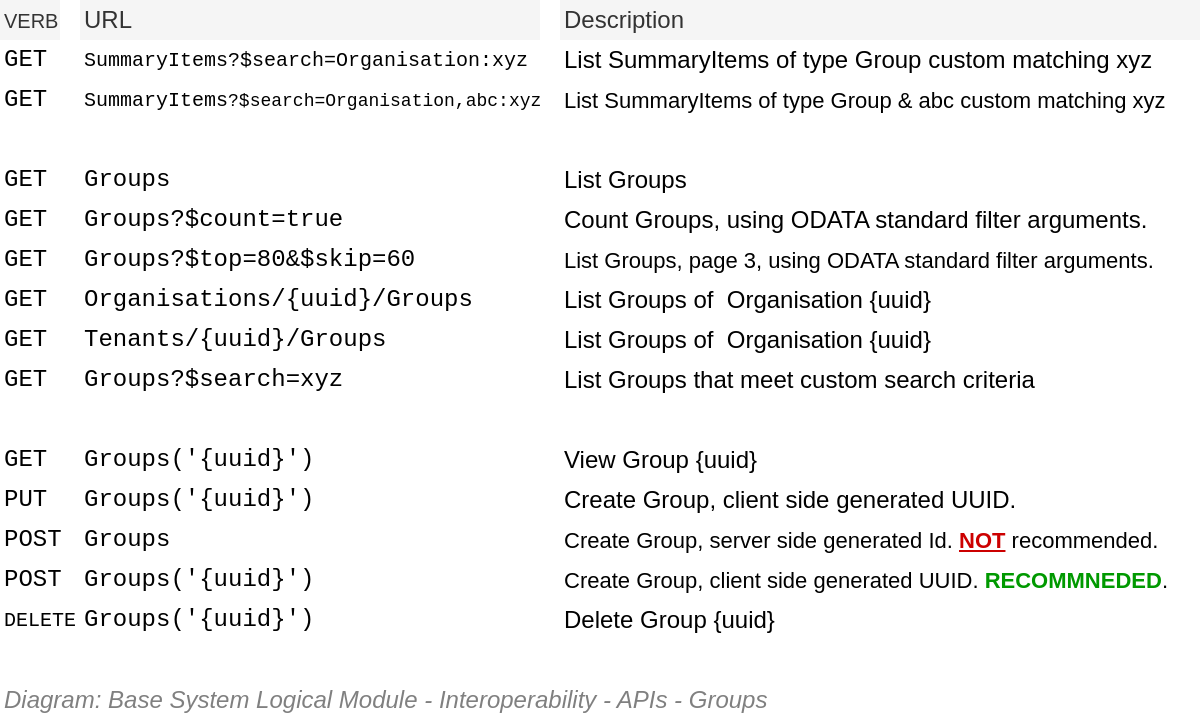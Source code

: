 <mxfile compressed="false" version="18.0.8" type="google">
  <diagram name="Integration/System Logical Module/API/Resource URLs/Groups" id="b9c_2zbqip0hd2yTchfW">
    <mxGraphModel grid="1" page="1" gridSize="10" guides="1" tooltips="1" connect="1" arrows="1" fold="1" pageScale="1" pageWidth="850" pageHeight="1100" math="0" shadow="0">
      <root>
        <mxCell id="oDPe8HKDk9eNYHxUE_Uw-0" />
        <mxCell id="oDPe8HKDk9eNYHxUE_Uw-1" value="Diagram" parent="oDPe8HKDk9eNYHxUE_Uw-0" />
        <mxCell id="oDPe8HKDk9eNYHxUE_Uw-36" value="Organisations/{uuid}/Groups" style="text;html=1;strokeColor=none;fillColor=none;align=left;verticalAlign=middle;whiteSpace=wrap;rounded=0;dashed=1;fontSize=12;fontFamily=Courier New;" vertex="1" parent="oDPe8HKDk9eNYHxUE_Uw-1">
          <mxGeometry x="160" y="340" width="200" height="20" as="geometry" />
        </mxCell>
        <mxCell id="oDPe8HKDk9eNYHxUE_Uw-37" value="List Groups of&amp;nbsp; Organisation {uuid}&amp;nbsp;" style="text;html=1;strokeColor=none;fillColor=none;align=left;verticalAlign=middle;whiteSpace=wrap;rounded=0;dashed=1;fontFamily=Helvetica;fontSize=12;" vertex="1" parent="oDPe8HKDk9eNYHxUE_Uw-1">
          <mxGeometry x="400" y="340" width="320" height="20" as="geometry" />
        </mxCell>
        <mxCell id="oDPe8HKDk9eNYHxUE_Uw-38" value="List Groups" style="text;html=1;strokeColor=none;fillColor=none;align=left;verticalAlign=middle;whiteSpace=wrap;rounded=0;dashed=1;fontFamily=Helvetica;fontSize=12;" vertex="1" parent="oDPe8HKDk9eNYHxUE_Uw-1">
          <mxGeometry x="400" y="280" width="320" height="20" as="geometry" />
        </mxCell>
        <mxCell id="oDPe8HKDk9eNYHxUE_Uw-39" value="Groups" style="text;html=1;strokeColor=none;fillColor=none;align=left;verticalAlign=middle;whiteSpace=wrap;rounded=0;dashed=1;fontSize=12;fontFamily=Courier New;" vertex="1" parent="oDPe8HKDk9eNYHxUE_Uw-1">
          <mxGeometry x="160" y="280" width="200" height="20" as="geometry" />
        </mxCell>
        <mxCell id="oDPe8HKDk9eNYHxUE_Uw-40" value="Groups(&#39;{uuid}&#39;)" style="text;html=1;strokeColor=none;fillColor=none;align=left;verticalAlign=middle;whiteSpace=wrap;rounded=0;dashed=1;fontSize=12;fontFamily=Courier New;" vertex="1" parent="oDPe8HKDk9eNYHxUE_Uw-1">
          <mxGeometry x="160" y="420" width="200" height="20" as="geometry" />
        </mxCell>
        <mxCell id="oDPe8HKDk9eNYHxUE_Uw-41" value="View Group {uuid}" style="text;html=1;strokeColor=none;fillColor=none;align=left;verticalAlign=middle;whiteSpace=wrap;rounded=0;dashed=1;fontFamily=Helvetica;fontSize=12;" vertex="1" parent="oDPe8HKDk9eNYHxUE_Uw-1">
          <mxGeometry x="400" y="420" width="320" height="20" as="geometry" />
        </mxCell>
        <mxCell id="oDPe8HKDk9eNYHxUE_Uw-42" value="Tenants/{uuid}/Groups" style="text;html=1;strokeColor=none;fillColor=none;align=left;verticalAlign=middle;whiteSpace=wrap;rounded=0;dashed=1;fontSize=12;fontFamily=Courier New;" vertex="1" parent="oDPe8HKDk9eNYHxUE_Uw-1">
          <mxGeometry x="160" y="360" width="200" height="20" as="geometry" />
        </mxCell>
        <mxCell id="oDPe8HKDk9eNYHxUE_Uw-43" value="List Groups of&amp;nbsp; Organisation {uuid}&amp;nbsp;" style="text;html=1;strokeColor=none;fillColor=none;align=left;verticalAlign=middle;whiteSpace=wrap;rounded=0;dashed=1;fontFamily=Helvetica;fontSize=12;" vertex="1" parent="oDPe8HKDk9eNYHxUE_Uw-1">
          <mxGeometry x="400" y="360" width="320" height="20" as="geometry" />
        </mxCell>
        <mxCell id="oDPe8HKDk9eNYHxUE_Uw-44" value="GET" style="text;html=1;strokeColor=none;fillColor=none;align=left;verticalAlign=middle;whiteSpace=wrap;rounded=0;dashed=1;fontSize=12;fontFamily=Courier New;" vertex="1" parent="oDPe8HKDk9eNYHxUE_Uw-1">
          <mxGeometry x="120" y="280" width="40" height="20" as="geometry" />
        </mxCell>
        <mxCell id="oDPe8HKDk9eNYHxUE_Uw-45" value="GET" style="text;html=1;strokeColor=none;fillColor=none;align=left;verticalAlign=middle;whiteSpace=wrap;rounded=0;dashed=1;fontSize=12;fontFamily=Courier New;" vertex="1" parent="oDPe8HKDk9eNYHxUE_Uw-1">
          <mxGeometry x="120" y="340" width="40" height="20" as="geometry" />
        </mxCell>
        <mxCell id="oDPe8HKDk9eNYHxUE_Uw-46" value="GET" style="text;html=1;strokeColor=none;fillColor=none;align=left;verticalAlign=middle;whiteSpace=wrap;rounded=0;dashed=1;fontSize=12;fontFamily=Courier New;" vertex="1" parent="oDPe8HKDk9eNYHxUE_Uw-1">
          <mxGeometry x="120" y="360" width="40" height="20" as="geometry" />
        </mxCell>
        <mxCell id="oDPe8HKDk9eNYHxUE_Uw-47" value="GET" style="text;html=1;strokeColor=none;fillColor=none;align=left;verticalAlign=middle;whiteSpace=wrap;rounded=0;dashed=1;fontSize=12;fontFamily=Courier New;" vertex="1" parent="oDPe8HKDk9eNYHxUE_Uw-1">
          <mxGeometry x="120" y="420" width="40" height="20" as="geometry" />
        </mxCell>
        <mxCell id="oDPe8HKDk9eNYHxUE_Uw-48" value="POST" style="text;html=1;strokeColor=none;fillColor=none;align=left;verticalAlign=middle;whiteSpace=wrap;rounded=0;dashed=1;fontSize=12;fontFamily=Courier New;" vertex="1" parent="oDPe8HKDk9eNYHxUE_Uw-1">
          <mxGeometry x="120" y="460" width="40" height="20" as="geometry" />
        </mxCell>
        <mxCell id="oDPe8HKDk9eNYHxUE_Uw-49" value="Groups" style="text;html=1;strokeColor=none;fillColor=none;align=left;verticalAlign=middle;whiteSpace=wrap;rounded=0;dashed=1;fontSize=12;fontFamily=Courier New;" vertex="1" parent="oDPe8HKDk9eNYHxUE_Uw-1">
          <mxGeometry x="160" y="460" width="200" height="20" as="geometry" />
        </mxCell>
        <mxCell id="oDPe8HKDk9eNYHxUE_Uw-50" value="POST" style="text;html=1;strokeColor=none;fillColor=none;align=left;verticalAlign=middle;whiteSpace=wrap;rounded=0;dashed=1;fontSize=12;fontFamily=Courier New;" vertex="1" parent="oDPe8HKDk9eNYHxUE_Uw-1">
          <mxGeometry x="120" y="480" width="40" height="20" as="geometry" />
        </mxCell>
        <mxCell id="oDPe8HKDk9eNYHxUE_Uw-51" value="Groups(&#39;{uuid}&#39;)" style="text;html=1;strokeColor=none;fillColor=none;align=left;verticalAlign=middle;whiteSpace=wrap;rounded=0;dashed=1;fontSize=12;fontFamily=Courier New;" vertex="1" parent="oDPe8HKDk9eNYHxUE_Uw-1">
          <mxGeometry x="160" y="480" width="200" height="20" as="geometry" />
        </mxCell>
        <mxCell id="oDPe8HKDk9eNYHxUE_Uw-52" value="&lt;font style=&quot;font-size: 11px&quot;&gt;Create Group, server side generated Id. &lt;b&gt;&lt;font color=&quot;#cc0000&quot; style=&quot;font-size: 11px&quot;&gt;&lt;u&gt;NOT&lt;/u&gt;&lt;/font&gt; &lt;/b&gt;recommended.&lt;/font&gt;" style="text;html=1;strokeColor=none;fillColor=none;align=left;verticalAlign=middle;whiteSpace=wrap;rounded=0;dashed=1;fontFamily=Helvetica;fontSize=12;" vertex="1" parent="oDPe8HKDk9eNYHxUE_Uw-1">
          <mxGeometry x="400" y="460" width="320" height="20" as="geometry" />
        </mxCell>
        <mxCell id="oDPe8HKDk9eNYHxUE_Uw-53" value="&lt;font style=&quot;font-size: 11px&quot;&gt;Create Group, client side generated UUID. &lt;b&gt;&lt;font color=&quot;#009900&quot; style=&quot;font-size: 11px&quot;&gt;RECOMMNEDED&lt;/font&gt;&lt;/b&gt;.&lt;/font&gt;" style="text;html=1;strokeColor=none;fillColor=none;align=left;verticalAlign=middle;whiteSpace=wrap;rounded=0;dashed=1;fontFamily=Helvetica;fontSize=12;" vertex="1" parent="oDPe8HKDk9eNYHxUE_Uw-1">
          <mxGeometry x="400" y="480" width="320" height="20" as="geometry" />
        </mxCell>
        <mxCell id="oDPe8HKDk9eNYHxUE_Uw-54" value="PUT" style="text;html=1;strokeColor=none;fillColor=none;align=left;verticalAlign=middle;whiteSpace=wrap;rounded=0;dashed=1;fontSize=12;fontFamily=Courier New;" vertex="1" parent="oDPe8HKDk9eNYHxUE_Uw-1">
          <mxGeometry x="120" y="440" width="40" height="20" as="geometry" />
        </mxCell>
        <mxCell id="oDPe8HKDk9eNYHxUE_Uw-55" value="Groups(&#39;{uuid}&#39;)" style="text;html=1;strokeColor=none;fillColor=none;align=left;verticalAlign=middle;whiteSpace=wrap;rounded=0;dashed=1;fontSize=12;fontFamily=Courier New;" vertex="1" parent="oDPe8HKDk9eNYHxUE_Uw-1">
          <mxGeometry x="160" y="440" width="200" height="20" as="geometry" />
        </mxCell>
        <mxCell id="oDPe8HKDk9eNYHxUE_Uw-56" value="Create Group, client side generated UUID." style="text;html=1;strokeColor=none;fillColor=none;align=left;verticalAlign=middle;whiteSpace=wrap;rounded=0;dashed=1;fontFamily=Helvetica;fontSize=12;" vertex="1" parent="oDPe8HKDk9eNYHxUE_Uw-1">
          <mxGeometry x="400" y="440" width="320" height="20" as="geometry" />
        </mxCell>
        <mxCell id="oDPe8HKDk9eNYHxUE_Uw-57" value="DELETE" style="text;html=1;strokeColor=none;fillColor=none;align=left;verticalAlign=middle;whiteSpace=wrap;rounded=0;dashed=1;fontSize=10;fontFamily=Courier New;" vertex="1" parent="oDPe8HKDk9eNYHxUE_Uw-1">
          <mxGeometry x="120" y="500" width="40" height="20" as="geometry" />
        </mxCell>
        <mxCell id="oDPe8HKDk9eNYHxUE_Uw-58" value="Groups(&#39;{uuid}&#39;)" style="text;html=1;strokeColor=none;fillColor=none;align=left;verticalAlign=middle;whiteSpace=wrap;rounded=0;dashed=1;fontSize=12;fontFamily=Courier New;" vertex="1" parent="oDPe8HKDk9eNYHxUE_Uw-1">
          <mxGeometry x="160" y="500" width="200" height="20" as="geometry" />
        </mxCell>
        <mxCell id="oDPe8HKDk9eNYHxUE_Uw-59" value="Delete Group {uuid}" style="text;html=1;strokeColor=none;fillColor=none;align=left;verticalAlign=middle;whiteSpace=wrap;rounded=0;dashed=1;fontFamily=Helvetica;fontSize=12;" vertex="1" parent="oDPe8HKDk9eNYHxUE_Uw-1">
          <mxGeometry x="400" y="500" width="320" height="20" as="geometry" />
        </mxCell>
        <mxCell id="oDPe8HKDk9eNYHxUE_Uw-61" value="List Groups, page 3, using ODATA standard filter arguments." style="text;html=1;strokeColor=none;fillColor=none;align=left;verticalAlign=middle;whiteSpace=wrap;rounded=0;dashed=1;fontFamily=Helvetica;fontSize=11;" vertex="1" parent="oDPe8HKDk9eNYHxUE_Uw-1">
          <mxGeometry x="400" y="320" width="320" height="20" as="geometry" />
        </mxCell>
        <mxCell id="oDPe8HKDk9eNYHxUE_Uw-62" value="Groups?$top=80&amp;amp;$skip=60" style="text;html=1;strokeColor=none;fillColor=none;align=left;verticalAlign=middle;whiteSpace=wrap;rounded=0;dashed=1;fontSize=12;fontFamily=Courier New;" vertex="1" parent="oDPe8HKDk9eNYHxUE_Uw-1">
          <mxGeometry x="160" y="320" width="200" height="20" as="geometry" />
        </mxCell>
        <mxCell id="oDPe8HKDk9eNYHxUE_Uw-63" value="GET" style="text;html=1;strokeColor=none;fillColor=none;align=left;verticalAlign=middle;whiteSpace=wrap;rounded=0;dashed=1;fontSize=12;fontFamily=Courier New;" vertex="1" parent="oDPe8HKDk9eNYHxUE_Uw-1">
          <mxGeometry x="120" y="320" width="40" height="20" as="geometry" />
        </mxCell>
        <mxCell id="oDPe8HKDk9eNYHxUE_Uw-64" value="Count Groups, using ODATA standard filter arguments." style="text;html=1;strokeColor=none;fillColor=none;align=left;verticalAlign=middle;whiteSpace=wrap;rounded=0;dashed=1;fontFamily=Helvetica;fontSize=12;" vertex="1" parent="oDPe8HKDk9eNYHxUE_Uw-1">
          <mxGeometry x="400" y="300" width="320" height="20" as="geometry" />
        </mxCell>
        <mxCell id="oDPe8HKDk9eNYHxUE_Uw-65" value="Groups?$count=true" style="text;html=1;strokeColor=none;fillColor=none;align=left;verticalAlign=middle;whiteSpace=wrap;rounded=0;dashed=1;fontSize=12;fontFamily=Courier New;" vertex="1" parent="oDPe8HKDk9eNYHxUE_Uw-1">
          <mxGeometry x="160" y="300" width="200" height="20" as="geometry" />
        </mxCell>
        <mxCell id="oDPe8HKDk9eNYHxUE_Uw-66" value="GET" style="text;html=1;strokeColor=none;fillColor=none;align=left;verticalAlign=middle;whiteSpace=wrap;rounded=0;dashed=1;fontSize=12;fontFamily=Courier New;" vertex="1" parent="oDPe8HKDk9eNYHxUE_Uw-1">
          <mxGeometry x="120" y="300" width="40" height="20" as="geometry" />
        </mxCell>
        <mxCell id="oDPe8HKDk9eNYHxUE_Uw-98" value="Groups?$search=xyz" style="text;html=1;strokeColor=none;fillColor=none;align=left;verticalAlign=middle;whiteSpace=wrap;rounded=0;dashed=1;fontSize=12;fontFamily=Courier New;" vertex="1" parent="oDPe8HKDk9eNYHxUE_Uw-1">
          <mxGeometry x="160" y="380" width="200" height="20" as="geometry" />
        </mxCell>
        <mxCell id="oDPe8HKDk9eNYHxUE_Uw-99" value="GET" style="text;html=1;strokeColor=none;fillColor=none;align=left;verticalAlign=middle;whiteSpace=wrap;rounded=0;dashed=1;fontSize=12;fontFamily=Courier New;" vertex="1" parent="oDPe8HKDk9eNYHxUE_Uw-1">
          <mxGeometry x="120" y="380" width="40" height="20" as="geometry" />
        </mxCell>
        <mxCell id="oDPe8HKDk9eNYHxUE_Uw-100" value="List Groups that meet custom search criteria&amp;nbsp;" style="text;html=1;strokeColor=none;fillColor=none;align=left;verticalAlign=middle;whiteSpace=wrap;rounded=0;dashed=1;fontFamily=Helvetica;fontSize=12;" vertex="1" parent="oDPe8HKDk9eNYHxUE_Uw-1">
          <mxGeometry x="400" y="380" width="320" height="20" as="geometry" />
        </mxCell>
        <mxCell id="oDPe8HKDk9eNYHxUE_Uw-113" value="Description" style="text;html=1;strokeColor=none;fillColor=#f5f5f5;align=left;verticalAlign=middle;whiteSpace=wrap;rounded=0;fontSize=12;fontFamily=Helvetica;fontColor=#333333;fontStyle=0" vertex="1" parent="oDPe8HKDk9eNYHxUE_Uw-1">
          <mxGeometry x="400" y="200" width="320" height="20" as="geometry" />
        </mxCell>
        <mxCell id="oDPe8HKDk9eNYHxUE_Uw-114" value="URL" style="text;html=1;strokeColor=none;fillColor=#f5f5f5;align=left;verticalAlign=middle;whiteSpace=wrap;rounded=0;fontSize=12;fontFamily=Helvetica;fontColor=#333333;fontStyle=0" vertex="1" parent="oDPe8HKDk9eNYHxUE_Uw-1">
          <mxGeometry x="160" y="200" width="230" height="20" as="geometry" />
        </mxCell>
        <mxCell id="oDPe8HKDk9eNYHxUE_Uw-115" value="&lt;font style=&quot;font-size: 10px;&quot;&gt;VERB&lt;/font&gt;" style="text;html=1;strokeColor=none;fillColor=#f5f5f5;align=left;verticalAlign=middle;whiteSpace=wrap;rounded=0;fontSize=10;fontFamily=Helvetica;fontColor=#333333;fontStyle=0" vertex="1" parent="oDPe8HKDk9eNYHxUE_Uw-1">
          <mxGeometry x="120" y="200" width="30" height="20" as="geometry" />
        </mxCell>
        <mxCell id="oDPe8HKDk9eNYHxUE_Uw-116" value="&lt;font style=&quot;font-size: 9px&quot;&gt;&lt;span style=&quot;font-size: 10px&quot;&gt;SummaryItems&lt;/span&gt;?$search=Organisation,abc:xyz&lt;/font&gt;" style="text;html=1;strokeColor=none;fillColor=none;align=left;verticalAlign=middle;whiteSpace=wrap;rounded=0;dashed=1;fontSize=9;fontFamily=Courier New;" vertex="1" parent="oDPe8HKDk9eNYHxUE_Uw-1">
          <mxGeometry x="160" y="240" width="250" height="20" as="geometry" />
        </mxCell>
        <mxCell id="oDPe8HKDk9eNYHxUE_Uw-117" value="GET" style="text;html=1;strokeColor=none;fillColor=none;align=left;verticalAlign=middle;whiteSpace=wrap;rounded=0;dashed=1;fontSize=12;fontFamily=Courier New;" vertex="1" parent="oDPe8HKDk9eNYHxUE_Uw-1">
          <mxGeometry x="120" y="240" width="40" height="20" as="geometry" />
        </mxCell>
        <mxCell id="oDPe8HKDk9eNYHxUE_Uw-118" value="&lt;font style=&quot;font-size: 10px&quot;&gt;SummaryItems?$search=Organisation:xyz&lt;/font&gt;" style="text;html=1;strokeColor=none;fillColor=none;align=left;verticalAlign=middle;whiteSpace=wrap;rounded=0;dashed=1;fontSize=10;fontFamily=Courier New;" vertex="1" parent="oDPe8HKDk9eNYHxUE_Uw-1">
          <mxGeometry x="160" y="220" width="240" height="20" as="geometry" />
        </mxCell>
        <mxCell id="oDPe8HKDk9eNYHxUE_Uw-119" value="GET" style="text;html=1;strokeColor=none;fillColor=none;align=left;verticalAlign=middle;whiteSpace=wrap;rounded=0;dashed=1;fontSize=12;fontFamily=Courier New;" vertex="1" parent="oDPe8HKDk9eNYHxUE_Uw-1">
          <mxGeometry x="120" y="220" width="40" height="20" as="geometry" />
        </mxCell>
        <mxCell id="oDPe8HKDk9eNYHxUE_Uw-120" value="List SummaryItems of type Group custom matching xyz" style="text;html=1;strokeColor=none;fillColor=none;align=left;verticalAlign=middle;whiteSpace=wrap;rounded=0;dashed=1;fontFamily=Helvetica;fontSize=12;" vertex="1" parent="oDPe8HKDk9eNYHxUE_Uw-1">
          <mxGeometry x="400" y="220" width="320" height="20" as="geometry" />
        </mxCell>
        <mxCell id="oDPe8HKDk9eNYHxUE_Uw-121" value="&lt;font style=&quot;font-size: 11px&quot;&gt;List SummaryItems of type Group &amp;amp; abc custom matching xyz&lt;/font&gt;" style="text;html=1;strokeColor=none;fillColor=none;align=left;verticalAlign=middle;whiteSpace=wrap;rounded=0;dashed=1;fontFamily=Helvetica;fontSize=12;" vertex="1" parent="oDPe8HKDk9eNYHxUE_Uw-1">
          <mxGeometry x="400" y="240" width="320" height="20" as="geometry" />
        </mxCell>
        <mxCell id="oDPe8HKDk9eNYHxUE_Uw-131" value="Context/Legend" parent="oDPe8HKDk9eNYHxUE_Uw-0" />
        <mxCell id="oDPe8HKDk9eNYHxUE_Uw-132" value="Title/Diagram" parent="oDPe8HKDk9eNYHxUE_Uw-0" />
        <mxCell id="oDPe8HKDk9eNYHxUE_Uw-133" value="&lt;font style=&quot;font-size: 12px ; font-weight: normal&quot;&gt;&lt;i&gt;Diagram: Base System Logical Module -&amp;nbsp;&lt;/i&gt;&lt;i&gt;Interoperability&amp;nbsp;&lt;/i&gt;&lt;i&gt;- APIs - Groups&lt;/i&gt;&lt;/font&gt;" style="text;strokeColor=none;fillColor=none;html=1;fontSize=12;fontStyle=1;verticalAlign=middle;align=left;shadow=0;glass=0;comic=0;opacity=30;fontColor=#808080;" vertex="1" parent="oDPe8HKDk9eNYHxUE_Uw-132">
          <mxGeometry x="120" y="540" width="560" height="20" as="geometry" />
        </mxCell>
        <mxCell id="oDPe8HKDk9eNYHxUE_Uw-134" value="Title/Page" visible="0" parent="oDPe8HKDk9eNYHxUE_Uw-0" />
        <mxCell id="oDPe8HKDk9eNYHxUE_Uw-136" value="" style="group;fontSize=12;" vertex="1" connectable="0" parent="oDPe8HKDk9eNYHxUE_Uw-134">
          <mxGeometry x="120" y="120" width="600" height="45" as="geometry" />
        </mxCell>
        <mxCell id="oDPe8HKDk9eNYHxUE_Uw-137" value="&lt;font style=&quot;font-size: 12px&quot;&gt;Base Logical Module - Interoperability&amp;nbsp;- APIs - Groups&lt;/font&gt;" style="text;strokeColor=none;fillColor=none;html=1;fontSize=12;fontStyle=1;verticalAlign=middle;align=left;shadow=0;glass=0;comic=0;opacity=30;fontColor=#808080;" vertex="1" parent="oDPe8HKDk9eNYHxUE_Uw-136">
          <mxGeometry y="20" width="600" height="20" as="geometry" />
        </mxCell>
        <mxCell id="oDPe8HKDk9eNYHxUE_Uw-138" value="" style="line;strokeWidth=2;html=1;shadow=0;glass=0;comic=0;fillColor=none;fontSize=10;fontColor=#CCCCCC;labelBackgroundColor=none;strokeColor=#CCCCCC;" vertex="1" parent="oDPe8HKDk9eNYHxUE_Uw-136">
          <mxGeometry y="35" width="600" height="10" as="geometry" />
        </mxCell>
        <mxCell id="oDPe8HKDk9eNYHxUE_Uw-135" value="About" parent="oDPe8HKDk9eNYHxUE_Uw-0" />
      </root>
    </mxGraphModel>
  </diagram>
</mxfile>
